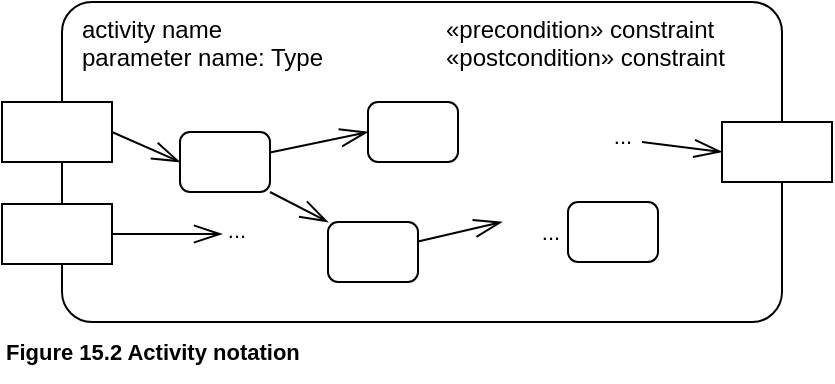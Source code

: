 <mxfile version="21.6.8" type="device" pages="10">
  <diagram name="15.2" id="28RkxUajkP2jdBHz2RaT">
    <mxGraphModel dx="880" dy="545" grid="1" gridSize="10" guides="1" tooltips="1" connect="1" arrows="1" fold="1" page="1" pageScale="1" pageWidth="1169" pageHeight="827" math="0" shadow="0">
      <root>
        <mxCell id="0" />
        <mxCell id="1" parent="0" />
        <mxCell id="iuBgmahMwK_UsVWOyiRb-1" value="activity name&lt;br&gt;&lt;div style=&quot;&quot;&gt;&lt;span style=&quot;background-color: initial;&quot;&gt;parameter name: Type&lt;/span&gt;&lt;/div&gt;" style="html=1;align=left;verticalAlign=top;rounded=1;absoluteArcSize=1;arcSize=30;dashed=0;whiteSpace=wrap;spacingLeft=8;" vertex="1" parent="1">
          <mxGeometry x="30" width="360" height="160" as="geometry" />
        </mxCell>
        <mxCell id="iuBgmahMwK_UsVWOyiRb-11" style="edgeStyle=none;shape=connector;rounded=0;orthogonalLoop=1;jettySize=auto;html=1;entryX=0;entryY=0.5;entryDx=0;entryDy=0;labelBackgroundColor=default;strokeColor=default;fontFamily=Helvetica;fontSize=11;fontColor=default;endArrow=openThin;endFill=0;endSize=12;" edge="1" parent="1" source="iuBgmahMwK_UsVWOyiRb-2" target="iuBgmahMwK_UsVWOyiRb-3">
          <mxGeometry relative="1" as="geometry" />
        </mxCell>
        <mxCell id="iuBgmahMwK_UsVWOyiRb-12" style="edgeStyle=none;shape=connector;rounded=0;orthogonalLoop=1;jettySize=auto;html=1;exitX=1;exitY=1;exitDx=0;exitDy=0;entryX=0;entryY=0;entryDx=0;entryDy=0;labelBackgroundColor=default;strokeColor=default;fontFamily=Helvetica;fontSize=11;fontColor=default;endArrow=openThin;endFill=0;endSize=12;" edge="1" parent="1" source="iuBgmahMwK_UsVWOyiRb-2" target="iuBgmahMwK_UsVWOyiRb-4">
          <mxGeometry relative="1" as="geometry" />
        </mxCell>
        <mxCell id="iuBgmahMwK_UsVWOyiRb-2" value="&amp;nbsp; &amp;nbsp;" style="html=1;align=center;verticalAlign=top;rounded=1;absoluteArcSize=1;arcSize=10;dashed=0;whiteSpace=wrap;" vertex="1" parent="1">
          <mxGeometry x="89" y="65" width="45" height="30" as="geometry" />
        </mxCell>
        <mxCell id="iuBgmahMwK_UsVWOyiRb-3" value="&amp;nbsp; &amp;nbsp;" style="html=1;align=center;verticalAlign=top;rounded=1;absoluteArcSize=1;arcSize=10;dashed=0;whiteSpace=wrap;" vertex="1" parent="1">
          <mxGeometry x="183" y="50" width="45" height="30" as="geometry" />
        </mxCell>
        <mxCell id="iuBgmahMwK_UsVWOyiRb-13" style="edgeStyle=none;shape=connector;rounded=0;orthogonalLoop=1;jettySize=auto;html=1;labelBackgroundColor=default;strokeColor=default;fontFamily=Helvetica;fontSize=11;fontColor=default;endArrow=openThin;endFill=0;endSize=12;" edge="1" parent="1" source="iuBgmahMwK_UsVWOyiRb-4">
          <mxGeometry relative="1" as="geometry">
            <mxPoint x="250" y="110" as="targetPoint" />
          </mxGeometry>
        </mxCell>
        <mxCell id="iuBgmahMwK_UsVWOyiRb-16" value="..." style="edgeLabel;html=1;align=center;verticalAlign=middle;resizable=0;points=[];fontSize=11;fontFamily=Helvetica;fontColor=default;" vertex="1" connectable="0" parent="iuBgmahMwK_UsVWOyiRb-13">
          <mxGeometry x="0.405" y="-2" relative="1" as="geometry">
            <mxPoint x="36" as="offset" />
          </mxGeometry>
        </mxCell>
        <mxCell id="iuBgmahMwK_UsVWOyiRb-4" value="&amp;nbsp; &amp;nbsp;" style="html=1;align=center;verticalAlign=top;rounded=1;absoluteArcSize=1;arcSize=10;dashed=0;whiteSpace=wrap;" vertex="1" parent="1">
          <mxGeometry x="163" y="110" width="45" height="30" as="geometry" />
        </mxCell>
        <mxCell id="iuBgmahMwK_UsVWOyiRb-5" value="&amp;nbsp; &amp;nbsp;" style="html=1;align=center;verticalAlign=top;rounded=1;absoluteArcSize=1;arcSize=10;dashed=0;whiteSpace=wrap;" vertex="1" parent="1">
          <mxGeometry x="283" y="100" width="45" height="30" as="geometry" />
        </mxCell>
        <mxCell id="iuBgmahMwK_UsVWOyiRb-9" style="rounded=0;orthogonalLoop=1;jettySize=auto;html=1;exitX=1;exitY=0.5;exitDx=0;exitDy=0;entryX=0;entryY=0.5;entryDx=0;entryDy=0;endArrow=openThin;endFill=0;endSize=12;" edge="1" parent="1" source="iuBgmahMwK_UsVWOyiRb-6" target="iuBgmahMwK_UsVWOyiRb-2">
          <mxGeometry relative="1" as="geometry" />
        </mxCell>
        <mxCell id="iuBgmahMwK_UsVWOyiRb-6" value="&amp;nbsp; &amp;nbsp;" style="whiteSpace=wrap;html=1;" vertex="1" parent="1">
          <mxGeometry y="50" width="55" height="30" as="geometry" />
        </mxCell>
        <mxCell id="iuBgmahMwK_UsVWOyiRb-10" style="edgeStyle=none;shape=connector;rounded=0;orthogonalLoop=1;jettySize=auto;html=1;exitX=1;exitY=0.5;exitDx=0;exitDy=0;labelBackgroundColor=default;strokeColor=default;fontFamily=Helvetica;fontSize=11;fontColor=default;endArrow=openThin;endFill=0;endSize=12;" edge="1" parent="1" source="iuBgmahMwK_UsVWOyiRb-7">
          <mxGeometry relative="1" as="geometry">
            <mxPoint x="110" y="116" as="targetPoint" />
          </mxGeometry>
        </mxCell>
        <mxCell id="iuBgmahMwK_UsVWOyiRb-15" value="..." style="edgeLabel;html=1;align=center;verticalAlign=middle;resizable=0;points=[];fontSize=11;fontFamily=Helvetica;fontColor=default;" vertex="1" connectable="0" parent="iuBgmahMwK_UsVWOyiRb-10">
          <mxGeometry x="0.527" y="-1" relative="1" as="geometry">
            <mxPoint x="20" y="-3" as="offset" />
          </mxGeometry>
        </mxCell>
        <mxCell id="iuBgmahMwK_UsVWOyiRb-7" value="&amp;nbsp; &amp;nbsp;" style="whiteSpace=wrap;html=1;" vertex="1" parent="1">
          <mxGeometry y="101" width="55" height="30" as="geometry" />
        </mxCell>
        <mxCell id="iuBgmahMwK_UsVWOyiRb-14" style="edgeStyle=none;shape=connector;rounded=0;orthogonalLoop=1;jettySize=auto;html=1;exitX=0;exitY=0.5;exitDx=0;exitDy=0;labelBackgroundColor=default;strokeColor=default;fontFamily=Helvetica;fontSize=11;fontColor=default;endArrow=openThin;endFill=0;endSize=12;entryX=0;entryY=0.5;entryDx=0;entryDy=0;" edge="1" parent="1" target="iuBgmahMwK_UsVWOyiRb-8">
          <mxGeometry relative="1" as="geometry">
            <mxPoint x="320" y="70" as="sourcePoint" />
          </mxGeometry>
        </mxCell>
        <mxCell id="iuBgmahMwK_UsVWOyiRb-17" value="..." style="edgeLabel;html=1;align=center;verticalAlign=middle;resizable=0;points=[];fontSize=11;fontFamily=Helvetica;fontColor=default;" vertex="1" connectable="0" parent="iuBgmahMwK_UsVWOyiRb-14">
          <mxGeometry x="-0.452" relative="1" as="geometry">
            <mxPoint x="-21" y="-5" as="offset" />
          </mxGeometry>
        </mxCell>
        <mxCell id="iuBgmahMwK_UsVWOyiRb-8" value="&amp;nbsp; &amp;nbsp;" style="whiteSpace=wrap;html=1;" vertex="1" parent="1">
          <mxGeometry x="360" y="60" width="55" height="30" as="geometry" />
        </mxCell>
        <mxCell id="iuBgmahMwK_UsVWOyiRb-18" value="&lt;b&gt;Figure 15.2 Activity notation&lt;/b&gt;" style="text;html=1;align=left;verticalAlign=middle;resizable=0;points=[];autosize=1;strokeColor=none;fillColor=none;fontSize=11;fontFamily=Helvetica;fontColor=default;" vertex="1" parent="1">
          <mxGeometry y="160" width="170" height="30" as="geometry" />
        </mxCell>
        <mxCell id="iuBgmahMwK_UsVWOyiRb-19" value="«precondition» constraint&lt;br style=&quot;font-size: 12px;&quot;&gt;«postcondition» constraint" style="text;html=1;align=left;verticalAlign=top;resizable=0;points=[];autosize=1;strokeColor=none;fillColor=none;fontSize=12;fontFamily=Helvetica;fontColor=default;" vertex="1" parent="1">
          <mxGeometry x="220" width="160" height="40" as="geometry" />
        </mxCell>
      </root>
    </mxGraphModel>
  </diagram>
  <diagram id="3wdpaiRLWPBrx2iEDqdu" name="15.3">
    <mxGraphModel dx="880" dy="545" grid="1" gridSize="10" guides="1" tooltips="1" connect="1" arrows="1" fold="1" page="1" pageScale="1" pageWidth="1169" pageHeight="827" math="0" shadow="0">
      <root>
        <mxCell id="0" />
        <mxCell id="1" parent="0" />
        <mxCell id="aIoFejdf3P5CjnSjFk-k-1" value="«activity»&lt;br&gt;&lt;b&gt;Activity Name&lt;/b&gt;" style="swimlane;fontStyle=0;align=center;verticalAlign=top;childLayout=stackLayout;horizontal=1;startSize=40;horizontalStack=0;resizeParent=1;resizeParentMax=0;resizeLast=0;collapsible=0;marginBottom=0;html=1;whiteSpace=wrap;fontFamily=Helvetica;fontSize=11;fontColor=default;" vertex="1" parent="1">
          <mxGeometry x="10" y="10" width="140" height="120" as="geometry" />
        </mxCell>
        <mxCell id="aIoFejdf3P5CjnSjFk-k-5" value="attribute : type&lt;br&gt;attribute : type" style="whiteSpace=wrap;html=1;fontFamily=Helvetica;fontSize=11;fontColor=default;align=left;spacingLeft=4;" vertex="1" parent="aIoFejdf3P5CjnSjFk-k-1">
          <mxGeometry y="40" width="140" height="40" as="geometry" />
        </mxCell>
        <mxCell id="aIoFejdf3P5CjnSjFk-k-6" value="operation (parameters)&lt;br&gt;operation (parameters)" style="whiteSpace=wrap;html=1;fontFamily=Helvetica;fontSize=11;fontColor=default;align=left;spacingLeft=4;" vertex="1" parent="aIoFejdf3P5CjnSjFk-k-1">
          <mxGeometry y="80" width="140" height="40" as="geometry" />
        </mxCell>
        <mxCell id="aIoFejdf3P5CjnSjFk-k-7" value="&lt;b&gt;Figure 15.3 Activity class notation&lt;/b&gt;" style="text;html=1;align=left;verticalAlign=middle;resizable=0;points=[];autosize=1;strokeColor=none;fillColor=none;fontSize=11;fontFamily=Helvetica;fontColor=default;" vertex="1" parent="1">
          <mxGeometry x="10" y="130" width="200" height="30" as="geometry" />
        </mxCell>
      </root>
    </mxGraphModel>
  </diagram>
  <diagram id="Sx9Uv-rE-p0yU919-LNs" name="15.4">
    <mxGraphModel dx="880" dy="545" grid="1" gridSize="10" guides="1" tooltips="1" connect="1" arrows="1" fold="1" page="1" pageScale="1" pageWidth="1169" pageHeight="827" math="0" shadow="0">
      <root>
        <mxCell id="0" />
        <mxCell id="1" parent="0" />
        <mxCell id="6b2SDp97Llz0MOoKqf2V-1" value="&amp;nbsp; &amp;nbsp;" style="html=1;align=center;verticalAlign=top;rounded=1;absoluteArcSize=1;arcSize=26;dashed=0;whiteSpace=wrap;fontFamily=Helvetica;fontSize=11;fontColor=default;" vertex="1" parent="1">
          <mxGeometry x="40" y="40" width="70" height="40" as="geometry" />
        </mxCell>
        <mxCell id="6b2SDp97Llz0MOoKqf2V-2" value="&amp;nbsp; &amp;nbsp;" style="fontStyle=0;html=1;whiteSpace=wrap;fontFamily=Helvetica;fontSize=11;fontColor=default;" vertex="1" parent="1">
          <mxGeometry x="160" y="40" width="70" height="40" as="geometry" />
        </mxCell>
        <mxCell id="6b2SDp97Llz0MOoKqf2V-3" value="" style="rhombus;fontFamily=Helvetica;fontSize=11;fontColor=default;" vertex="1" parent="1">
          <mxGeometry x="320" y="40" width="20" height="40" as="geometry" />
        </mxCell>
        <mxCell id="6b2SDp97Llz0MOoKqf2V-4" value="" style="html=1;points=[];perimeter=orthogonalPerimeter;fillColor=strokeColor;fontFamily=Helvetica;fontSize=11;fontColor=default;" vertex="1" parent="1">
          <mxGeometry x="383" y="35" width="5" height="50" as="geometry" />
        </mxCell>
        <mxCell id="6b2SDp97Llz0MOoKqf2V-5" value="" style="ellipse;fillColor=strokeColor;html=1;fontFamily=Helvetica;fontSize=11;fontColor=default;" vertex="1" parent="1">
          <mxGeometry x="430" y="50" width="20" height="20" as="geometry" />
        </mxCell>
        <mxCell id="6b2SDp97Llz0MOoKqf2V-6" value="" style="ellipse;html=1;shape=endState;fillColor=strokeColor;fontFamily=Helvetica;fontSize=11;fontColor=default;" vertex="1" parent="1">
          <mxGeometry x="485" y="50" width="20" height="20" as="geometry" />
        </mxCell>
        <mxCell id="6b2SDp97Llz0MOoKqf2V-7" value="" style="shape=sumEllipse;perimeter=ellipsePerimeter;html=1;backgroundOutline=1;fontFamily=Helvetica;fontSize=11;fontColor=default;" vertex="1" parent="1">
          <mxGeometry x="540" y="50" width="20" height="20" as="geometry" />
        </mxCell>
        <mxCell id="6b2SDp97Llz0MOoKqf2V-8" value="&lt;i&gt;Action node&lt;/i&gt;" style="text;html=1;align=center;verticalAlign=middle;resizable=0;points=[];autosize=1;strokeColor=none;fillColor=none;fontSize=11;fontFamily=Helvetica;fontColor=default;" vertex="1" parent="1">
          <mxGeometry x="35" y="85" width="80" height="30" as="geometry" />
        </mxCell>
        <mxCell id="6b2SDp97Llz0MOoKqf2V-9" value="Object node" style="text;html=1;align=center;verticalAlign=middle;resizable=0;points=[];autosize=1;strokeColor=none;fillColor=none;fontSize=11;fontFamily=Helvetica;fontColor=default;fontStyle=2" vertex="1" parent="1">
          <mxGeometry x="155" y="88" width="80" height="30" as="geometry" />
        </mxCell>
        <mxCell id="6b2SDp97Llz0MOoKqf2V-12" value="" style="edgeStyle=none;orthogonalLoop=1;jettySize=auto;html=1;rounded=0;labelBackgroundColor=default;strokeColor=default;fontFamily=Helvetica;fontSize=11;fontColor=default;endArrow=none;endFill=0;endSize=12;shape=connector;" edge="1" parent="1">
          <mxGeometry width="100" relative="1" as="geometry">
            <mxPoint x="320" y="103" as="sourcePoint" />
            <mxPoint x="560" y="103" as="targetPoint" />
            <Array as="points" />
          </mxGeometry>
        </mxCell>
        <mxCell id="6b2SDp97Llz0MOoKqf2V-10" value="Control Nodes" style="text;html=1;align=center;verticalAlign=middle;resizable=0;points=[];autosize=1;fontSize=11;fontFamily=Helvetica;fontStyle=2;fillColor=#FFFFFF;strokeColor=none;fillStyle=solid;" vertex="1" parent="1">
          <mxGeometry x="395" y="88" width="90" height="30" as="geometry" />
        </mxCell>
        <mxCell id="6b2SDp97Llz0MOoKqf2V-13" value="&lt;b&gt;Figure 15.4 ActivityNode notation&lt;/b&gt;" style="text;html=1;align=left;verticalAlign=middle;resizable=0;points=[];autosize=1;strokeColor=none;fillColor=none;fontSize=11;fontFamily=Helvetica;fontColor=default;" vertex="1" parent="1">
          <mxGeometry x="40" y="120" width="200" height="30" as="geometry" />
        </mxCell>
      </root>
    </mxGraphModel>
  </diagram>
  <diagram id="jyLIOQ6uwH7SU4couY5P" name="15.5">
    <mxGraphModel dx="880" dy="545" grid="1" gridSize="10" guides="1" tooltips="1" connect="1" arrows="1" fold="1" page="1" pageScale="1" pageWidth="1169" pageHeight="827" math="0" shadow="0">
      <root>
        <mxCell id="0" />
        <mxCell id="1" parent="0" />
        <mxCell id="6UgG8AuUIqDLxWbtWFu8-1" value="{weight=n}" style="endArrow=open;html=1;rounded=0;align=center;verticalAlign=bottom;endFill=0;labelBackgroundColor=none;strokeColor=default;fontFamily=Helvetica;fontSize=11;fontColor=default;endSize=12;shape=connector;" edge="1" parent="1">
          <mxGeometry relative="1" as="geometry">
            <mxPoint x="40" y="50" as="sourcePoint" />
            <mxPoint x="200" y="50" as="targetPoint" />
          </mxGeometry>
        </mxCell>
        <mxCell id="6UgG8AuUIqDLxWbtWFu8-4" value="{weight=*}" style="endArrow=open;html=1;rounded=0;align=center;verticalAlign=bottom;endFill=0;labelBackgroundColor=none;strokeColor=default;fontFamily=Helvetica;fontSize=11;fontColor=default;endSize=12;shape=connector;" edge="1" parent="1">
          <mxGeometry relative="1" as="geometry">
            <mxPoint x="40" y="100" as="sourcePoint" />
            <mxPoint x="200" y="100" as="targetPoint" />
          </mxGeometry>
        </mxCell>
        <mxCell id="6UgG8AuUIqDLxWbtWFu8-7" value="" style="endArrow=open;html=1;rounded=0;align=center;verticalAlign=bottom;endFill=0;labelBackgroundColor=none;strokeColor=default;fontFamily=Helvetica;fontSize=11;fontColor=default;endSize=12;shape=connector;" edge="1" parent="1">
          <mxGeometry relative="1" as="geometry">
            <mxPoint x="40" y="200" as="sourcePoint" />
            <mxPoint x="200" y="200" as="targetPoint" />
          </mxGeometry>
        </mxCell>
        <mxCell id="6UgG8AuUIqDLxWbtWFu8-8" value="" style="shape=mxgraph.lean_mapping.electronic_info_flow_edge;html=1;rounded=0;labelBackgroundColor=default;strokeColor=default;fontFamily=Helvetica;fontSize=11;fontColor=default;endArrow=openThin;endFill=0;endSize=12;" edge="1" parent="1">
          <mxGeometry width="160" relative="1" as="geometry">
            <mxPoint x="250" y="50" as="sourcePoint" />
            <mxPoint x="410" y="50" as="targetPoint" />
          </mxGeometry>
        </mxCell>
        <mxCell id="6UgG8AuUIqDLxWbtWFu8-9" value="" style="endArrow=open;html=1;rounded=0;align=center;verticalAlign=bottom;endFill=0;labelBackgroundColor=none;strokeColor=default;fontFamily=Helvetica;fontSize=11;fontColor=default;endSize=12;shape=connector;" edge="1" parent="1">
          <mxGeometry relative="1" as="geometry">
            <mxPoint x="260" y="200" as="sourcePoint" />
            <mxPoint x="400" y="200" as="targetPoint" />
          </mxGeometry>
        </mxCell>
        <mxCell id="6UgG8AuUIqDLxWbtWFu8-10" value="name" style="edgeLabel;html=1;align=center;verticalAlign=middle;resizable=0;points=[];fontSize=11;fontFamily=Helvetica;fontColor=default;" vertex="1" connectable="0" parent="6UgG8AuUIqDLxWbtWFu8-9">
          <mxGeometry x="0.443" y="-2" relative="1" as="geometry">
            <mxPoint x="9" y="-19" as="offset" />
          </mxGeometry>
        </mxCell>
        <mxCell id="6UgG8AuUIqDLxWbtWFu8-11" value="&lt;i style=&quot;font-size: 12px;&quot;&gt;&lt;font style=&quot;font-size: 12px;&quot;&gt;With edge weight&lt;br style=&quot;font-size: 12px;&quot;&gt;(where n is a value specification)&lt;/font&gt;&lt;/i&gt;" style="text;html=1;align=center;verticalAlign=middle;resizable=0;points=[];autosize=1;strokeColor=none;fillColor=none;fontSize=12;fontFamily=Times New Roman;fontColor=default;" vertex="1" parent="1">
          <mxGeometry x="30" y="120" width="180" height="40" as="geometry" />
        </mxCell>
        <mxCell id="6UgG8AuUIqDLxWbtWFu8-12" value="&lt;i&gt;Activity edge for interruptible regions&lt;/i&gt;" style="text;html=1;align=center;verticalAlign=middle;resizable=0;points=[];autosize=1;strokeColor=none;fillColor=none;fontSize=12;fontFamily=Times New Roman;fontColor=default;" vertex="1" parent="1">
          <mxGeometry x="225" y="85" width="210" height="30" as="geometry" />
        </mxCell>
        <mxCell id="6UgG8AuUIqDLxWbtWFu8-13" value="&lt;i&gt;Regular activity edge&lt;/i&gt;" style="text;html=1;align=center;verticalAlign=middle;resizable=0;points=[];autosize=1;strokeColor=none;fillColor=none;fontSize=11;fontFamily=Helvetica;fontColor=default;" vertex="1" parent="1">
          <mxGeometry x="55" y="210" width="130" height="30" as="geometry" />
        </mxCell>
        <mxCell id="6UgG8AuUIqDLxWbtWFu8-14" value="&lt;i&gt;Activity edge with name&lt;/i&gt;" style="text;html=1;align=center;verticalAlign=middle;resizable=0;points=[];autosize=1;strokeColor=none;fillColor=none;fontSize=11;fontFamily=Helvetica;fontColor=default;" vertex="1" parent="1">
          <mxGeometry x="260" y="210" width="140" height="30" as="geometry" />
        </mxCell>
        <mxCell id="6UgG8AuUIqDLxWbtWFu8-15" value="&lt;b&gt;Figure 15.5 ActivityEdge notation&lt;/b&gt;" style="text;html=1;align=left;verticalAlign=middle;resizable=0;points=[];autosize=1;strokeColor=none;fillColor=none;fontSize=11;fontFamily=Helvetica;fontColor=default;" vertex="1" parent="1">
          <mxGeometry x="40" y="240" width="200" height="30" as="geometry" />
        </mxCell>
      </root>
    </mxGraphModel>
  </diagram>
  <diagram id="75x41T1QHxaGY-iq-4OC" name="15.6">
    <mxGraphModel dx="880" dy="545" grid="1" gridSize="10" guides="1" tooltips="1" connect="1" arrows="1" fold="1" page="1" pageScale="1" pageWidth="1169" pageHeight="827" math="0" shadow="0">
      <root>
        <mxCell id="0" />
        <mxCell id="1" parent="0" />
        <mxCell id="KzviDkJZFkd5uLBIOCrB-1" value="n" style="ellipse;html=1;fontFamily=Helvetica;fontSize=11;fontColor=default;" vertex="1" parent="1">
          <mxGeometry x="90" y="25" width="30" height="30" as="geometry" />
        </mxCell>
        <mxCell id="KzviDkJZFkd5uLBIOCrB-2" value="" style="endArrow=open;html=1;rounded=0;align=center;verticalAlign=top;endFill=0;labelBackgroundColor=none;endSize=6;strokeColor=default;fontFamily=Helvetica;fontSize=11;fontColor=default;shape=connector;" edge="1" target="KzviDkJZFkd5uLBIOCrB-1" parent="1">
          <mxGeometry relative="1" as="geometry">
            <mxPoint x="40" y="40" as="sourcePoint" />
          </mxGeometry>
        </mxCell>
        <mxCell id="KzviDkJZFkd5uLBIOCrB-3" value="n" style="ellipse;html=1;fontFamily=Helvetica;fontSize=11;fontColor=default;" vertex="1" parent="1">
          <mxGeometry x="160" y="25" width="30" height="30" as="geometry" />
        </mxCell>
        <mxCell id="KzviDkJZFkd5uLBIOCrB-4" value="" style="endArrow=open;html=1;rounded=0;align=center;verticalAlign=top;endFill=0;labelBackgroundColor=none;endSize=6;strokeColor=default;fontFamily=Helvetica;fontSize=11;fontColor=default;shape=connector;" edge="1" source="KzviDkJZFkd5uLBIOCrB-3" parent="1">
          <mxGeometry relative="1" as="geometry">
            <mxPoint x="230" y="40" as="targetPoint" />
          </mxGeometry>
        </mxCell>
        <mxCell id="KzviDkJZFkd5uLBIOCrB-5" value="(where n is connector name)" style="text;html=1;align=center;verticalAlign=middle;resizable=0;points=[];autosize=1;strokeColor=none;fillColor=none;fontSize=11;fontFamily=Helvetica;fontColor=default;" vertex="1" parent="1">
          <mxGeometry x="240" y="25" width="160" height="30" as="geometry" />
        </mxCell>
        <mxCell id="KzviDkJZFkd5uLBIOCrB-6" value="&lt;b&gt;Figure 15.6 ActivityEdge connector notation&lt;/b&gt;" style="text;html=1;align=left;verticalAlign=middle;resizable=0;points=[];autosize=1;strokeColor=none;fillColor=none;fontSize=11;fontFamily=Helvetica;fontColor=default;" vertex="1" parent="1">
          <mxGeometry x="40" y="55" width="250" height="30" as="geometry" />
        </mxCell>
      </root>
    </mxGraphModel>
  </diagram>
  <diagram name="15.7" id="mQ0MXwW8VhoCDgxhcP1B">
    <mxGraphModel dx="880" dy="545" grid="1" gridSize="10" guides="1" tooltips="1" connect="1" arrows="1" fold="1" page="1" pageScale="1" pageWidth="1169" pageHeight="827" math="0" shadow="0">
      <root>
        <mxCell id="QizbOJJyvzZFaiCHjqg_-0" />
        <mxCell id="QizbOJJyvzZFaiCHjqg_-1" parent="QizbOJJyvzZFaiCHjqg_-0" />
        <mxCell id="QizbOJJyvzZFaiCHjqg_-2" value="{weight=n}" style="endArrow=open;html=1;rounded=0;align=center;verticalAlign=bottom;endFill=0;labelBackgroundColor=none;strokeColor=default;fontFamily=Helvetica;fontSize=11;fontColor=default;endSize=12;shape=connector;" edge="1" parent="QizbOJJyvzZFaiCHjqg_-1">
          <mxGeometry relative="1" as="geometry">
            <mxPoint x="40" y="50" as="sourcePoint" />
            <mxPoint x="200" y="50" as="targetPoint" />
          </mxGeometry>
        </mxCell>
        <mxCell id="QizbOJJyvzZFaiCHjqg_-3" value="{weight=*}" style="endArrow=open;html=1;rounded=0;align=center;verticalAlign=bottom;endFill=0;labelBackgroundColor=none;strokeColor=default;fontFamily=Helvetica;fontSize=11;fontColor=default;endSize=12;shape=connector;" edge="1" parent="QizbOJJyvzZFaiCHjqg_-1">
          <mxGeometry relative="1" as="geometry">
            <mxPoint x="40" y="100" as="sourcePoint" />
            <mxPoint x="200" y="100" as="targetPoint" />
          </mxGeometry>
        </mxCell>
        <mxCell id="QizbOJJyvzZFaiCHjqg_-5" value="" style="shape=mxgraph.lean_mapping.electronic_info_flow_edge;html=1;rounded=0;labelBackgroundColor=default;strokeColor=default;fontFamily=Helvetica;fontSize=11;fontColor=default;endArrow=openThin;endFill=0;endSize=12;" edge="1" parent="QizbOJJyvzZFaiCHjqg_-1">
          <mxGeometry width="160" relative="1" as="geometry">
            <mxPoint x="250" y="50" as="sourcePoint" />
            <mxPoint x="410" y="50" as="targetPoint" />
          </mxGeometry>
        </mxCell>
        <mxCell id="QizbOJJyvzZFaiCHjqg_-8" value="&lt;i style=&quot;font-size: 12px;&quot;&gt;&lt;font style=&quot;font-size: 12px;&quot;&gt;With edge weight&lt;br style=&quot;font-size: 12px;&quot;&gt;(where n is a value specification)&lt;/font&gt;&lt;/i&gt;" style="text;html=1;align=center;verticalAlign=middle;resizable=0;points=[];autosize=1;strokeColor=none;fillColor=none;fontSize=12;fontFamily=Times New Roman;fontColor=default;" vertex="1" parent="QizbOJJyvzZFaiCHjqg_-1">
          <mxGeometry x="30" y="120" width="180" height="40" as="geometry" />
        </mxCell>
        <mxCell id="QizbOJJyvzZFaiCHjqg_-9" value="&lt;i&gt;Activity edge for interruptible regions&lt;/i&gt;" style="text;html=1;align=center;verticalAlign=middle;resizable=0;points=[];autosize=1;strokeColor=none;fillColor=none;fontSize=12;fontFamily=Times New Roman;fontColor=default;" vertex="1" parent="QizbOJJyvzZFaiCHjqg_-1">
          <mxGeometry x="225" y="85" width="210" height="30" as="geometry" />
        </mxCell>
        <mxCell id="QizbOJJyvzZFaiCHjqg_-12" value="&lt;b&gt;Figure 15.7 ActivityEdge notation&lt;/b&gt;" style="text;html=1;align=left;verticalAlign=middle;resizable=0;points=[];autosize=1;strokeColor=none;fillColor=none;fontSize=11;fontFamily=Helvetica;fontColor=default;" vertex="1" parent="QizbOJJyvzZFaiCHjqg_-1">
          <mxGeometry x="40" y="160" width="200" height="30" as="geometry" />
        </mxCell>
      </root>
    </mxGraphModel>
  </diagram>
  <diagram id="4LKUjmc3XesXD58cxgzk" name="15.8">
    <mxGraphModel dx="880" dy="545" grid="1" gridSize="10" guides="1" tooltips="1" connect="1" arrows="1" fold="1" page="1" pageScale="1" pageWidth="1169" pageHeight="827" math="0" shadow="0">
      <root>
        <mxCell id="0" />
        <mxCell id="1" parent="0" />
        <mxCell id="1XNYZvmTufA4e4fkMraY-1" value="" style="endArrow=open;html=1;rounded=0;align=center;verticalAlign=bottom;endFill=0;labelBackgroundColor=none;strokeColor=default;fontFamily=Helvetica;fontSize=11;fontColor=default;endSize=12;shape=connector;" edge="1" parent="1">
          <mxGeometry relative="1" as="geometry">
            <mxPoint x="40" y="40" as="sourcePoint" />
            <mxPoint x="140" y="40" as="targetPoint" />
          </mxGeometry>
        </mxCell>
        <mxCell id="1XNYZvmTufA4e4fkMraY-2" value="" style="shape=rect;html=1;rounded=1;whiteSpace=wrap;fontFamily=Helvetica;fontSize=11;fontColor=default;" vertex="1" parent="1">
          <mxGeometry x="200" y="20" width="60" height="40" as="geometry" />
        </mxCell>
        <mxCell id="1XNYZvmTufA4e4fkMraY-3" value="" style="shape=rect;html=1;rounded=1;whiteSpace=wrap;fontFamily=Helvetica;fontSize=11;fontColor=default;" vertex="1" parent="1">
          <mxGeometry x="300" y="20" width="60" height="40" as="geometry" />
        </mxCell>
        <mxCell id="1XNYZvmTufA4e4fkMraY-4" value="" style="edgeStyle=elbowEdgeStyle;html=1;elbow=horizontal;endArrow=open;labelBackgroundColor=none;endSize=12;rounded=0;strokeColor=default;fontFamily=Helvetica;fontSize=11;fontColor=default;shape=connector;" edge="1" source="1XNYZvmTufA4e4fkMraY-2" target="1XNYZvmTufA4e4fkMraY-3" parent="1">
          <mxGeometry relative="1" as="geometry" />
        </mxCell>
        <mxCell id="1XNYZvmTufA4e4fkMraY-5" value="&lt;i&gt;Control flow&lt;br&gt;(wuithout actions)&lt;br&gt;&lt;/i&gt;" style="text;html=1;align=center;verticalAlign=middle;resizable=0;points=[];autosize=1;strokeColor=none;fillColor=none;fontSize=11;fontFamily=Helvetica;fontColor=default;" vertex="1" parent="1">
          <mxGeometry x="30" y="60" width="110" height="40" as="geometry" />
        </mxCell>
        <mxCell id="1XNYZvmTufA4e4fkMraY-6" value="&lt;i&gt;Control flow edge linking&lt;br&gt;two actions&lt;br&gt;&lt;/i&gt;" style="text;html=1;align=center;verticalAlign=middle;resizable=0;points=[];autosize=1;strokeColor=none;fillColor=none;fontSize=11;fontFamily=Helvetica;fontColor=default;" vertex="1" parent="1">
          <mxGeometry x="210" y="60" width="140" height="40" as="geometry" />
        </mxCell>
        <mxCell id="1XNYZvmTufA4e4fkMraY-8" value="&lt;b&gt;Figure 15.8 ControlFlow notation&lt;/b&gt;" style="text;html=1;align=left;verticalAlign=middle;resizable=0;points=[];autosize=1;strokeColor=none;fillColor=none;fontSize=11;fontFamily=Helvetica;fontColor=default;" vertex="1" parent="1">
          <mxGeometry x="40" y="100" width="200" height="30" as="geometry" />
        </mxCell>
      </root>
    </mxGraphModel>
  </diagram>
  <diagram name="15.9" id="ln3pnVS_XX-PS7MacJg8">
    <mxGraphModel dx="880" dy="545" grid="1" gridSize="10" guides="1" tooltips="1" connect="1" arrows="1" fold="1" page="1" pageScale="1" pageWidth="1169" pageHeight="827" math="0" shadow="0">
      <root>
        <mxCell id="1kj0WG-juIBq8YnFOS2a-0" />
        <mxCell id="1kj0WG-juIBq8YnFOS2a-1" parent="1kj0WG-juIBq8YnFOS2a-0" />
        <mxCell id="1kj0WG-juIBq8YnFOS2a-2" value="" style="endArrow=open;html=1;rounded=0;align=center;verticalAlign=bottom;endFill=0;labelBackgroundColor=none;strokeColor=default;fontFamily=Helvetica;fontSize=11;fontColor=default;endSize=12;shape=connector;" edge="1" parent="1kj0WG-juIBq8YnFOS2a-1">
          <mxGeometry relative="1" as="geometry">
            <mxPoint x="30" y="30" as="sourcePoint" />
            <mxPoint x="130" y="30" as="targetPoint" />
          </mxGeometry>
        </mxCell>
        <mxCell id="1kj0WG-juIBq8YnFOS2a-3" value="" style="shape=rect;html=1;rounded=1;whiteSpace=wrap;fontFamily=Helvetica;fontSize=11;fontColor=default;" vertex="1" parent="1kj0WG-juIBq8YnFOS2a-1">
          <mxGeometry x="190" y="10" width="60" height="40" as="geometry" />
        </mxCell>
        <mxCell id="1kj0WG-juIBq8YnFOS2a-4" value="" style="shape=rect;html=1;rounded=1;whiteSpace=wrap;fontFamily=Helvetica;fontSize=11;fontColor=default;" vertex="1" parent="1kj0WG-juIBq8YnFOS2a-1">
          <mxGeometry x="420" y="10" width="60" height="40" as="geometry" />
        </mxCell>
        <mxCell id="1kj0WG-juIBq8YnFOS2a-5" value="" style="edgeStyle=elbowEdgeStyle;html=1;elbow=horizontal;endArrow=open;labelBackgroundColor=none;endSize=12;rounded=0;strokeColor=default;fontFamily=Helvetica;fontSize=11;fontColor=default;shape=connector;exitX=1;exitY=0.5;exitDx=0;exitDy=0;" edge="1" parent="1kj0WG-juIBq8YnFOS2a-1" source="uMMqwBWhKBsY_1-0nOHX-0" target="1kj0WG-juIBq8YnFOS2a-4">
          <mxGeometry relative="1" as="geometry" />
        </mxCell>
        <mxCell id="1kj0WG-juIBq8YnFOS2a-6" value="&lt;i&gt;Object flow arrow&lt;br&gt;(wuithout activity nodes)&lt;br&gt;&lt;/i&gt;" style="text;html=1;align=center;verticalAlign=middle;resizable=0;points=[];autosize=1;strokeColor=none;fillColor=none;fontSize=11;fontFamily=Helvetica;fontColor=default;" vertex="1" parent="1kj0WG-juIBq8YnFOS2a-1">
          <mxGeometry x="10" y="48" width="140" height="40" as="geometry" />
        </mxCell>
        <mxCell id="1kj0WG-juIBq8YnFOS2a-7" value="&lt;i&gt;Two object flow arrows linking&lt;br&gt;object nodes and actions&lt;br&gt;&lt;/i&gt;" style="text;html=1;align=center;verticalAlign=middle;resizable=0;points=[];autosize=1;strokeColor=none;fillColor=none;fontSize=11;fontFamily=Helvetica;fontColor=default;" vertex="1" parent="1kj0WG-juIBq8YnFOS2a-1">
          <mxGeometry x="250" y="50" width="170" height="40" as="geometry" />
        </mxCell>
        <mxCell id="1kj0WG-juIBq8YnFOS2a-8" value="&lt;b&gt;Figure 15.9 ObjectFlow notations&lt;/b&gt;" style="text;html=1;align=left;verticalAlign=middle;resizable=0;points=[];autosize=1;strokeColor=none;fillColor=none;fontSize=11;fontFamily=Helvetica;fontColor=default;" vertex="1" parent="1kj0WG-juIBq8YnFOS2a-1">
          <mxGeometry x="30" y="180" width="200" height="30" as="geometry" />
        </mxCell>
        <mxCell id="uMMqwBWhKBsY_1-0nOHX-0" value="" style="html=1;whiteSpace=wrap;fontFamily=Helvetica;fontSize=11;fontColor=default;" vertex="1" parent="1kj0WG-juIBq8YnFOS2a-1">
          <mxGeometry x="300" y="15" width="70" height="30" as="geometry" />
        </mxCell>
        <mxCell id="uMMqwBWhKBsY_1-0nOHX-1" value="" style="endArrow=open;html=1;rounded=0;align=center;verticalAlign=middle;endFill=1;labelBackgroundColor=none;endSize=12;strokeColor=default;fontFamily=Helvetica;fontSize=11;fontColor=default;shape=connector;exitX=1;exitY=0.5;exitDx=0;exitDy=0;" edge="1" target="uMMqwBWhKBsY_1-0nOHX-0" parent="1kj0WG-juIBq8YnFOS2a-1" source="1kj0WG-juIBq8YnFOS2a-3">
          <mxGeometry relative="1" as="geometry">
            <mxPoint x="260" y="30" as="sourcePoint" />
          </mxGeometry>
        </mxCell>
        <mxCell id="uMMqwBWhKBsY_1-0nOHX-6" style="edgeStyle=none;shape=connector;rounded=0;orthogonalLoop=1;jettySize=auto;html=1;entryX=1;entryY=0.5;entryDx=0;entryDy=0;entryPerimeter=0;labelBackgroundColor=default;strokeColor=default;fontFamily=Helvetica;fontSize=11;fontColor=default;endArrow=openThin;endFill=0;endSize=12;" edge="1" parent="1kj0WG-juIBq8YnFOS2a-1" source="uMMqwBWhKBsY_1-0nOHX-2" target="uMMqwBWhKBsY_1-0nOHX-4">
          <mxGeometry relative="1" as="geometry" />
        </mxCell>
        <mxCell id="uMMqwBWhKBsY_1-0nOHX-2" value="" style="shape=mxgraph.uml25.action;html=1;align=center;verticalAlign=middle;absoluteArcSize=1;arcSize=10;dashed=0;spacingRight=10;whiteSpace=wrap;fontFamily=Helvetica;fontSize=11;fontColor=default;" vertex="1" parent="1kj0WG-juIBq8YnFOS2a-1">
          <mxGeometry x="100" y="100" width="70" height="40" as="geometry" />
        </mxCell>
        <mxCell id="uMMqwBWhKBsY_1-0nOHX-4" value="" style="shape=mxgraph.uml25.action;html=1;align=center;verticalAlign=middle;absoluteArcSize=1;arcSize=10;dashed=0;spacingLeft=10;flipH=1;whiteSpace=wrap;fontFamily=Helvetica;fontSize=11;fontColor=default;" vertex="1" parent="1kj0WG-juIBq8YnFOS2a-1">
          <mxGeometry x="250" y="100" width="70" height="40" as="geometry" />
        </mxCell>
        <mxCell id="uMMqwBWhKBsY_1-0nOHX-7" value="&lt;i&gt;An object flow arrow linking&lt;br&gt;two object node pins&lt;br&gt;&lt;/i&gt;" style="text;html=1;align=center;verticalAlign=middle;resizable=0;points=[];autosize=1;strokeColor=none;fillColor=none;fontSize=11;fontFamily=Helvetica;fontColor=default;" vertex="1" parent="1kj0WG-juIBq8YnFOS2a-1">
          <mxGeometry x="130" y="140" width="160" height="40" as="geometry" />
        </mxCell>
      </root>
    </mxGraphModel>
  </diagram>
  <diagram id="XFihL-CVUkXGG7MCDzwj" name="15.10">
    <mxGraphModel dx="2049" dy="545" grid="1" gridSize="10" guides="1" tooltips="1" connect="1" arrows="1" fold="1" page="1" pageScale="1" pageWidth="1169" pageHeight="827" math="0" shadow="0">
      <root>
        <mxCell id="0" />
        <mxCell id="1" parent="0" />
        <mxCell id="hRQLb0zcPr6xMNRIAhki-1" value="" style="endArrow=open;html=1;rounded=0;align=center;verticalAlign=bottom;endFill=0;labelBackgroundColor=none;strokeColor=default;fontFamily=Helvetica;fontSize=11;fontColor=default;endSize=12;shape=connector;" edge="1" parent="1">
          <mxGeometry relative="1" as="geometry">
            <mxPoint y="140" as="sourcePoint" />
            <mxPoint x="80" y="140" as="targetPoint" />
          </mxGeometry>
        </mxCell>
        <mxCell id="hRQLb0zcPr6xMNRIAhki-3" style="edgeStyle=none;shape=connector;rounded=0;orthogonalLoop=1;jettySize=auto;html=1;labelBackgroundColor=none;strokeColor=default;fontFamily=Helvetica;fontSize=11;fontColor=default;endArrow=none;endFill=0;endSize=8;entryX=0.5;entryY=1;entryDx=0;entryDy=0;entryPerimeter=0;startArrow=none;startFill=0;verticalAlign=bottom;dashed=1;" edge="1" parent="1" source="hRQLb0zcPr6xMNRIAhki-2">
          <mxGeometry relative="1" as="geometry">
            <mxPoint x="40" y="140" as="targetPoint" />
          </mxGeometry>
        </mxCell>
        <mxCell id="hRQLb0zcPr6xMNRIAhki-2" value="«selection»&lt;br&gt;selection&lt;br&gt;specification" style="shape=note2;boundedLbl=1;whiteSpace=wrap;html=1;size=10;verticalAlign=top;align=left;fontFamily=Helvetica;fontSize=11;fontColor=default;" vertex="1" parent="1">
          <mxGeometry y="10" width="80" height="60" as="geometry" />
        </mxCell>
        <mxCell id="CAnKYerZwk-G0rJZT6M--1" style="edgeStyle=none;shape=connector;rounded=0;orthogonalLoop=1;jettySize=auto;html=1;entryX=1;entryY=0.5;entryDx=0;entryDy=0;entryPerimeter=0;labelBackgroundColor=default;strokeColor=default;fontFamily=Helvetica;fontSize=11;fontColor=default;endArrow=openThin;endFill=0;endSize=12;" edge="1" parent="1" source="CAnKYerZwk-G0rJZT6M--2" target="CAnKYerZwk-G0rJZT6M--3">
          <mxGeometry relative="1" as="geometry" />
        </mxCell>
        <mxCell id="CAnKYerZwk-G0rJZT6M--2" value="" style="shape=mxgraph.uml25.action;html=1;align=center;verticalAlign=middle;absoluteArcSize=1;arcSize=10;dashed=0;spacingRight=10;whiteSpace=wrap;fontFamily=Helvetica;fontSize=11;fontColor=default;" vertex="1" parent="1">
          <mxGeometry x="120" y="110" width="70" height="40" as="geometry" />
        </mxCell>
        <mxCell id="CAnKYerZwk-G0rJZT6M--3" value="" style="shape=mxgraph.uml25.action;html=1;align=center;verticalAlign=middle;absoluteArcSize=1;arcSize=10;dashed=0;spacingLeft=10;flipH=1;whiteSpace=wrap;fontFamily=Helvetica;fontSize=11;fontColor=default;" vertex="1" parent="1">
          <mxGeometry x="270" y="110" width="70" height="40" as="geometry" />
        </mxCell>
        <mxCell id="CAnKYerZwk-G0rJZT6M--5" style="edgeStyle=none;shape=connector;rounded=0;orthogonalLoop=1;jettySize=auto;html=1;labelBackgroundColor=none;strokeColor=default;fontFamily=Helvetica;fontSize=11;fontColor=default;endArrow=none;endFill=0;endSize=8;verticalAlign=bottom;startArrow=none;startFill=0;dashed=1;" edge="1" parent="1" source="CAnKYerZwk-G0rJZT6M--4">
          <mxGeometry relative="1" as="geometry">
            <mxPoint x="230" y="130" as="targetPoint" />
          </mxGeometry>
        </mxCell>
        <mxCell id="CAnKYerZwk-G0rJZT6M--4" value="«selection»&lt;br&gt;selection&lt;br&gt;specification" style="shape=note2;boundedLbl=1;whiteSpace=wrap;html=1;size=10;verticalAlign=top;align=left;fontFamily=Helvetica;fontSize=11;fontColor=default;" vertex="1" parent="1">
          <mxGeometry x="190" width="80" height="60" as="geometry" />
        </mxCell>
        <mxCell id="CAnKYerZwk-G0rJZT6M--6" value="&lt;b&gt;Figure 15.10 Specifying selection behavior on an ObjectFlow&lt;/b&gt;" style="text;html=1;align=left;verticalAlign=middle;resizable=0;points=[];autosize=1;strokeColor=none;fillColor=none;fontSize=11;fontFamily=Helvetica;fontColor=default;" vertex="1" parent="1">
          <mxGeometry y="150" width="340" height="30" as="geometry" />
        </mxCell>
      </root>
    </mxGraphModel>
  </diagram>
  <diagram id="n-W_0yxyacDo8D4O8m9W" name="15.11">
    <mxGraphModel dx="880" dy="545" grid="1" gridSize="10" guides="1" tooltips="1" connect="1" arrows="1" fold="1" page="1" pageScale="1" pageWidth="1169" pageHeight="827" math="0" shadow="0">
      <root>
        <mxCell id="0" />
        <mxCell id="1" parent="0" />
        <mxCell id="bd6H0UuWJ9eV7Sz27Pf7-1" value="" style="html=1;rounded=1;absoluteArcSize=1;arcSize=10;whiteSpace=wrap;fontFamily=Helvetica;fontSize=11;fontColor=default;" vertex="1" parent="1">
          <mxGeometry x="280" y="10" width="50" height="40" as="geometry" />
        </mxCell>
        <mxCell id="bd6H0UuWJ9eV7Sz27Pf7-2" value="" style="html=1;rounded=1;absoluteArcSize=1;arcSize=10;whiteSpace=wrap;fontFamily=Helvetica;fontSize=11;fontColor=default;" vertex="1" parent="1">
          <mxGeometry x="460" y="10" width="50" height="40" as="geometry" />
        </mxCell>
        <mxCell id="bd6H0UuWJ9eV7Sz27Pf7-3" value="" style="html=1;fontFamily=Helvetica;fontSize=11;fontColor=default;" vertex="1" parent="1">
          <mxGeometry x="387" y="10" width="16" height="16" as="geometry" />
        </mxCell>
        <mxCell id="bd6H0UuWJ9eV7Sz27Pf7-4" value="" style="html=1;rounded=0;labelBackgroundColor=none;align=left;spacingLeft=5;endArrow=open;endFill=0;strokeColor=default;fontFamily=Helvetica;fontSize=11;fontColor=default;endSize=12;shape=connector;" edge="1" source="bd6H0UuWJ9eV7Sz27Pf7-1" target="bd6H0UuWJ9eV7Sz27Pf7-2" parent="1">
          <mxGeometry relative="1" as="geometry" />
        </mxCell>
        <mxCell id="bd6H0UuWJ9eV7Sz27Pf7-5" value="&lt;i&gt;With pins elided&lt;/i&gt;" style="text;html=1;align=center;verticalAlign=middle;resizable=0;points=[];autosize=1;strokeColor=none;fillColor=none;fontSize=11;fontFamily=Helvetica;fontColor=default;" vertex="1" parent="1">
          <mxGeometry x="345" y="50" width="100" height="30" as="geometry" />
        </mxCell>
        <mxCell id="bd6H0UuWJ9eV7Sz27Pf7-6" value="" style="html=1;rounded=1;absoluteArcSize=1;arcSize=10;whiteSpace=wrap;fontFamily=Helvetica;fontSize=11;fontColor=default;" vertex="1" parent="1">
          <mxGeometry y="10" width="50" height="40" as="geometry" />
        </mxCell>
        <mxCell id="bd6H0UuWJ9eV7Sz27Pf7-7" value="" style="html=1;rounded=1;absoluteArcSize=1;arcSize=10;whiteSpace=wrap;fontFamily=Helvetica;fontSize=11;fontColor=default;" vertex="1" parent="1">
          <mxGeometry x="179" y="10" width="50" height="40" as="geometry" />
        </mxCell>
        <mxCell id="bd6H0UuWJ9eV7Sz27Pf7-10" value="&lt;i&gt;With explicit pins&lt;/i&gt;" style="text;html=1;align=center;verticalAlign=middle;resizable=0;points=[];autosize=1;strokeColor=none;fillColor=none;fontSize=11;fontFamily=Helvetica;fontColor=default;" vertex="1" parent="1">
          <mxGeometry x="59.5" y="50" width="110" height="30" as="geometry" />
        </mxCell>
        <mxCell id="bd6H0UuWJ9eV7Sz27Pf7-14" value="" style="group" vertex="1" connectable="0" parent="1">
          <mxGeometry x="50" y="18" width="129" height="10" as="geometry" />
        </mxCell>
        <mxCell id="bd6H0UuWJ9eV7Sz27Pf7-8" value="" style="html=1;fontFamily=Helvetica;fontSize=11;fontColor=default;" vertex="1" parent="bd6H0UuWJ9eV7Sz27Pf7-14">
          <mxGeometry x="119" width="10" height="10" as="geometry" />
        </mxCell>
        <mxCell id="bd6H0UuWJ9eV7Sz27Pf7-9" value="" style="html=1;rounded=0;labelBackgroundColor=none;align=left;spacingLeft=5;endArrow=open;endFill=0;strokeColor=default;fontFamily=Helvetica;fontSize=11;fontColor=default;endSize=12;shape=connector;entryX=0;entryY=0.5;entryDx=0;entryDy=0;exitX=1;exitY=0.5;exitDx=0;exitDy=0;" edge="1" source="bd6H0UuWJ9eV7Sz27Pf7-13" target="bd6H0UuWJ9eV7Sz27Pf7-8" parent="bd6H0UuWJ9eV7Sz27Pf7-14">
          <mxGeometry relative="1" as="geometry">
            <mxPoint y="5" as="sourcePoint" />
            <mxPoint x="115" y="5" as="targetPoint" />
          </mxGeometry>
        </mxCell>
        <mxCell id="bd6H0UuWJ9eV7Sz27Pf7-13" value="" style="html=1;fontFamily=Helvetica;fontSize=11;fontColor=default;" vertex="1" parent="bd6H0UuWJ9eV7Sz27Pf7-14">
          <mxGeometry width="10" height="10" as="geometry" />
        </mxCell>
        <mxCell id="bd6H0UuWJ9eV7Sz27Pf7-15" value="" style="group" vertex="1" connectable="0" parent="1">
          <mxGeometry x="50" y="32" width="129" height="10" as="geometry" />
        </mxCell>
        <mxCell id="bd6H0UuWJ9eV7Sz27Pf7-16" value="" style="html=1;fontFamily=Helvetica;fontSize=11;fontColor=default;" vertex="1" parent="bd6H0UuWJ9eV7Sz27Pf7-15">
          <mxGeometry x="119" width="10" height="10" as="geometry" />
        </mxCell>
        <mxCell id="bd6H0UuWJ9eV7Sz27Pf7-17" value="" style="html=1;rounded=0;labelBackgroundColor=none;align=left;spacingLeft=5;endArrow=open;endFill=0;strokeColor=default;fontFamily=Helvetica;fontSize=11;fontColor=default;endSize=12;shape=connector;entryX=0;entryY=0.5;entryDx=0;entryDy=0;exitX=1;exitY=0.5;exitDx=0;exitDy=0;" edge="1" parent="bd6H0UuWJ9eV7Sz27Pf7-15" source="bd6H0UuWJ9eV7Sz27Pf7-18" target="bd6H0UuWJ9eV7Sz27Pf7-16">
          <mxGeometry relative="1" as="geometry">
            <mxPoint y="5" as="sourcePoint" />
            <mxPoint x="115" y="5" as="targetPoint" />
          </mxGeometry>
        </mxCell>
        <mxCell id="bd6H0UuWJ9eV7Sz27Pf7-18" value="" style="html=1;fontFamily=Helvetica;fontSize=11;fontColor=default;" vertex="1" parent="bd6H0UuWJ9eV7Sz27Pf7-15">
          <mxGeometry width="10" height="10" as="geometry" />
        </mxCell>
        <mxCell id="bd6H0UuWJ9eV7Sz27Pf7-19" value="&lt;b&gt;Figure 15.11 Eliding objects flowing on the edge&lt;/b&gt;" style="text;html=1;align=left;verticalAlign=middle;resizable=0;points=[];autosize=1;strokeColor=none;fillColor=none;fontSize=11;fontFamily=Helvetica;fontColor=default;" vertex="1" parent="1">
          <mxGeometry y="80" width="270" height="30" as="geometry" />
        </mxCell>
      </root>
    </mxGraphModel>
  </diagram>
</mxfile>
